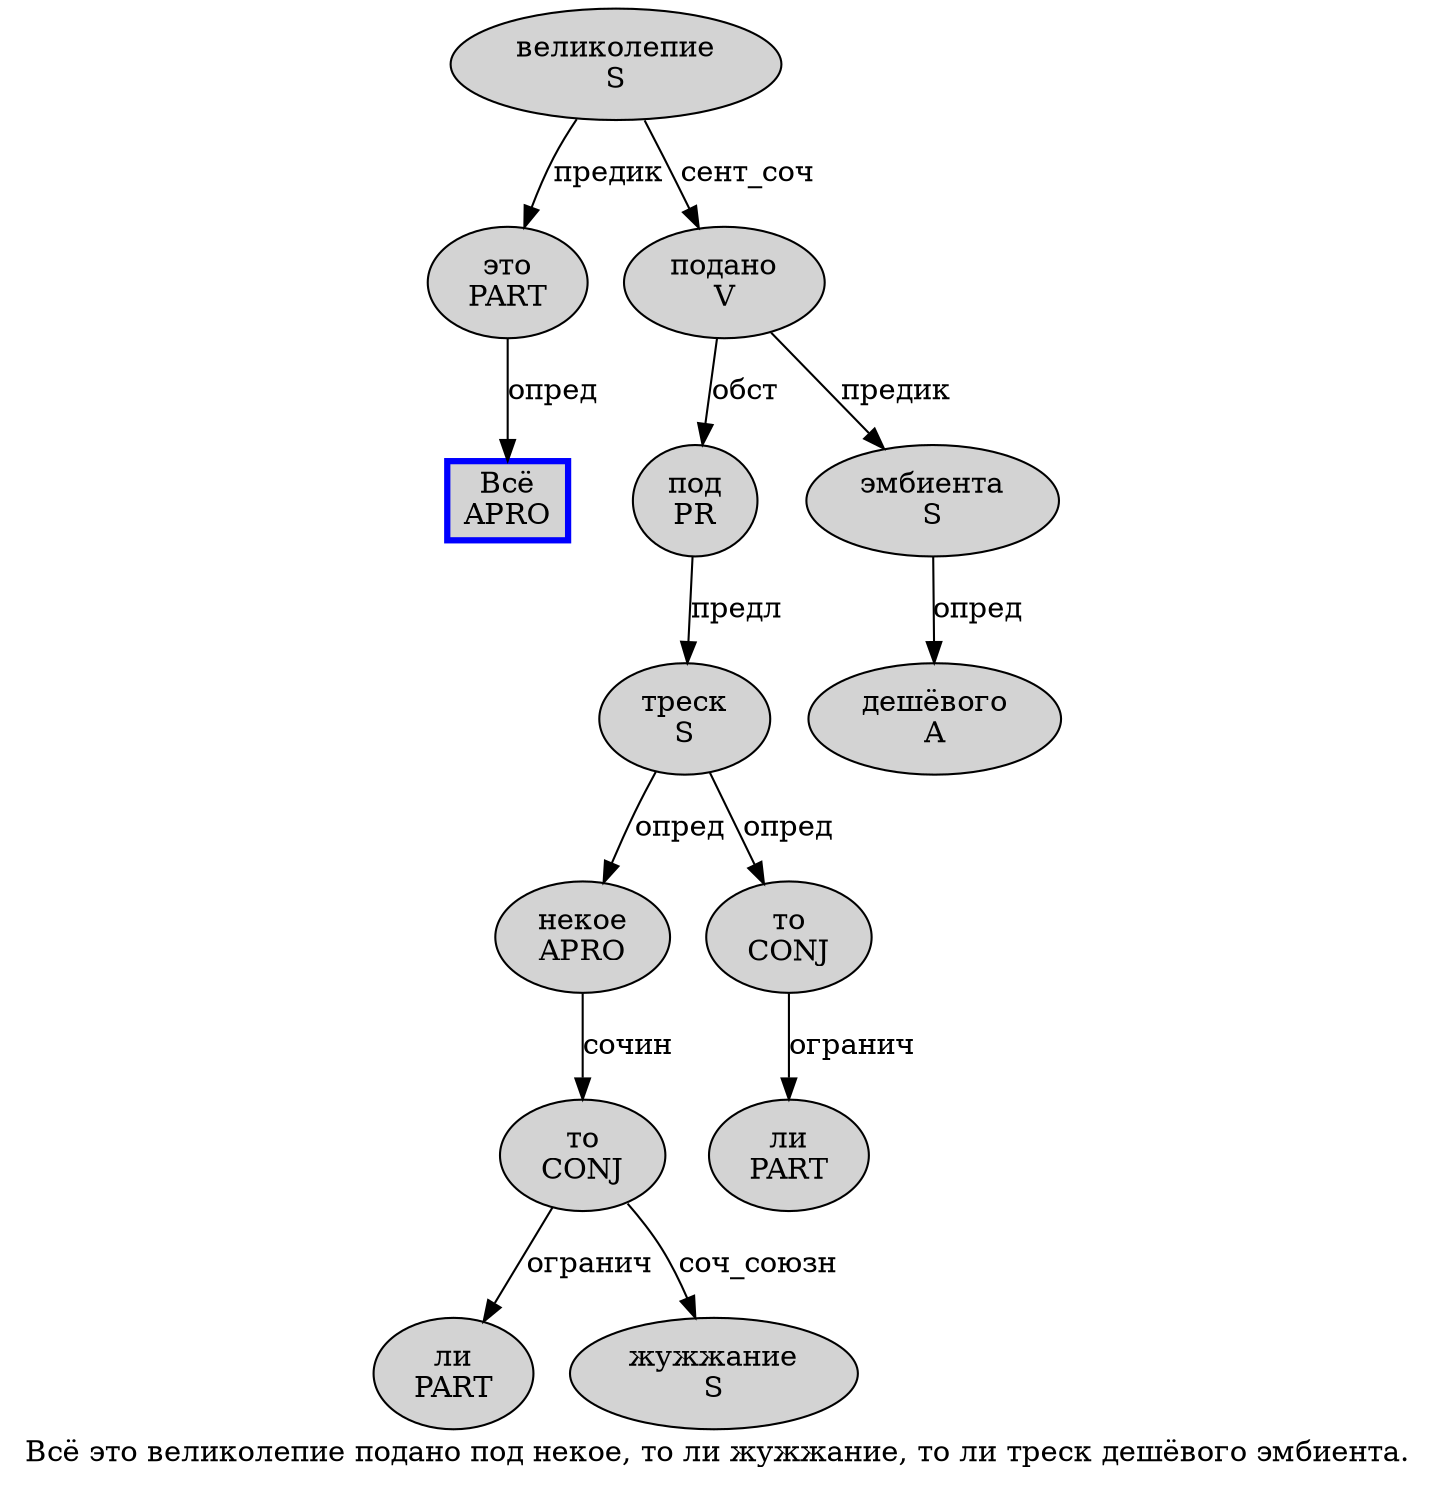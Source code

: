 digraph SENTENCE_3305 {
	graph [label="Всё это великолепие подано под некое, то ли жужжание, то ли треск дешёвого эмбиента."]
	node [style=filled]
		0 [label="Всё
APRO" color=blue fillcolor=lightgray penwidth=3 shape=box]
		1 [label="это
PART" color="" fillcolor=lightgray penwidth=1 shape=ellipse]
		2 [label="великолепие
S" color="" fillcolor=lightgray penwidth=1 shape=ellipse]
		3 [label="подано
V" color="" fillcolor=lightgray penwidth=1 shape=ellipse]
		4 [label="под
PR" color="" fillcolor=lightgray penwidth=1 shape=ellipse]
		5 [label="некое
APRO" color="" fillcolor=lightgray penwidth=1 shape=ellipse]
		7 [label="то
CONJ" color="" fillcolor=lightgray penwidth=1 shape=ellipse]
		8 [label="ли
PART" color="" fillcolor=lightgray penwidth=1 shape=ellipse]
		9 [label="жужжание
S" color="" fillcolor=lightgray penwidth=1 shape=ellipse]
		11 [label="то
CONJ" color="" fillcolor=lightgray penwidth=1 shape=ellipse]
		12 [label="ли
PART" color="" fillcolor=lightgray penwidth=1 shape=ellipse]
		13 [label="треск
S" color="" fillcolor=lightgray penwidth=1 shape=ellipse]
		14 [label="дешёвого
A" color="" fillcolor=lightgray penwidth=1 shape=ellipse]
		15 [label="эмбиента
S" color="" fillcolor=lightgray penwidth=1 shape=ellipse]
			3 -> 4 [label="обст"]
			3 -> 15 [label="предик"]
			4 -> 13 [label="предл"]
			7 -> 8 [label="огранич"]
			7 -> 9 [label="соч_союзн"]
			2 -> 1 [label="предик"]
			2 -> 3 [label="сент_соч"]
			1 -> 0 [label="опред"]
			5 -> 7 [label="сочин"]
			11 -> 12 [label="огранич"]
			13 -> 5 [label="опред"]
			13 -> 11 [label="опред"]
			15 -> 14 [label="опред"]
}